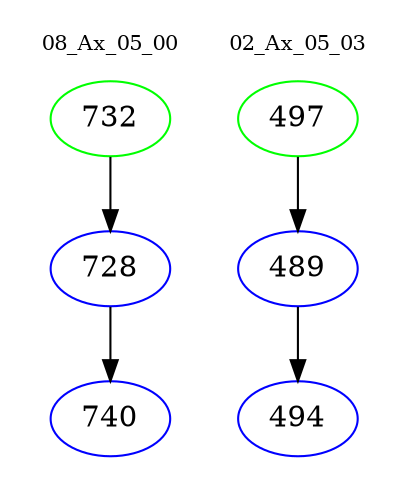 digraph{
subgraph cluster_0 {
color = white
label = "08_Ax_05_00";
fontsize=10;
T0_732 [label="732", color="green"]
T0_732 -> T0_728 [color="black"]
T0_728 [label="728", color="blue"]
T0_728 -> T0_740 [color="black"]
T0_740 [label="740", color="blue"]
}
subgraph cluster_1 {
color = white
label = "02_Ax_05_03";
fontsize=10;
T1_497 [label="497", color="green"]
T1_497 -> T1_489 [color="black"]
T1_489 [label="489", color="blue"]
T1_489 -> T1_494 [color="black"]
T1_494 [label="494", color="blue"]
}
}
